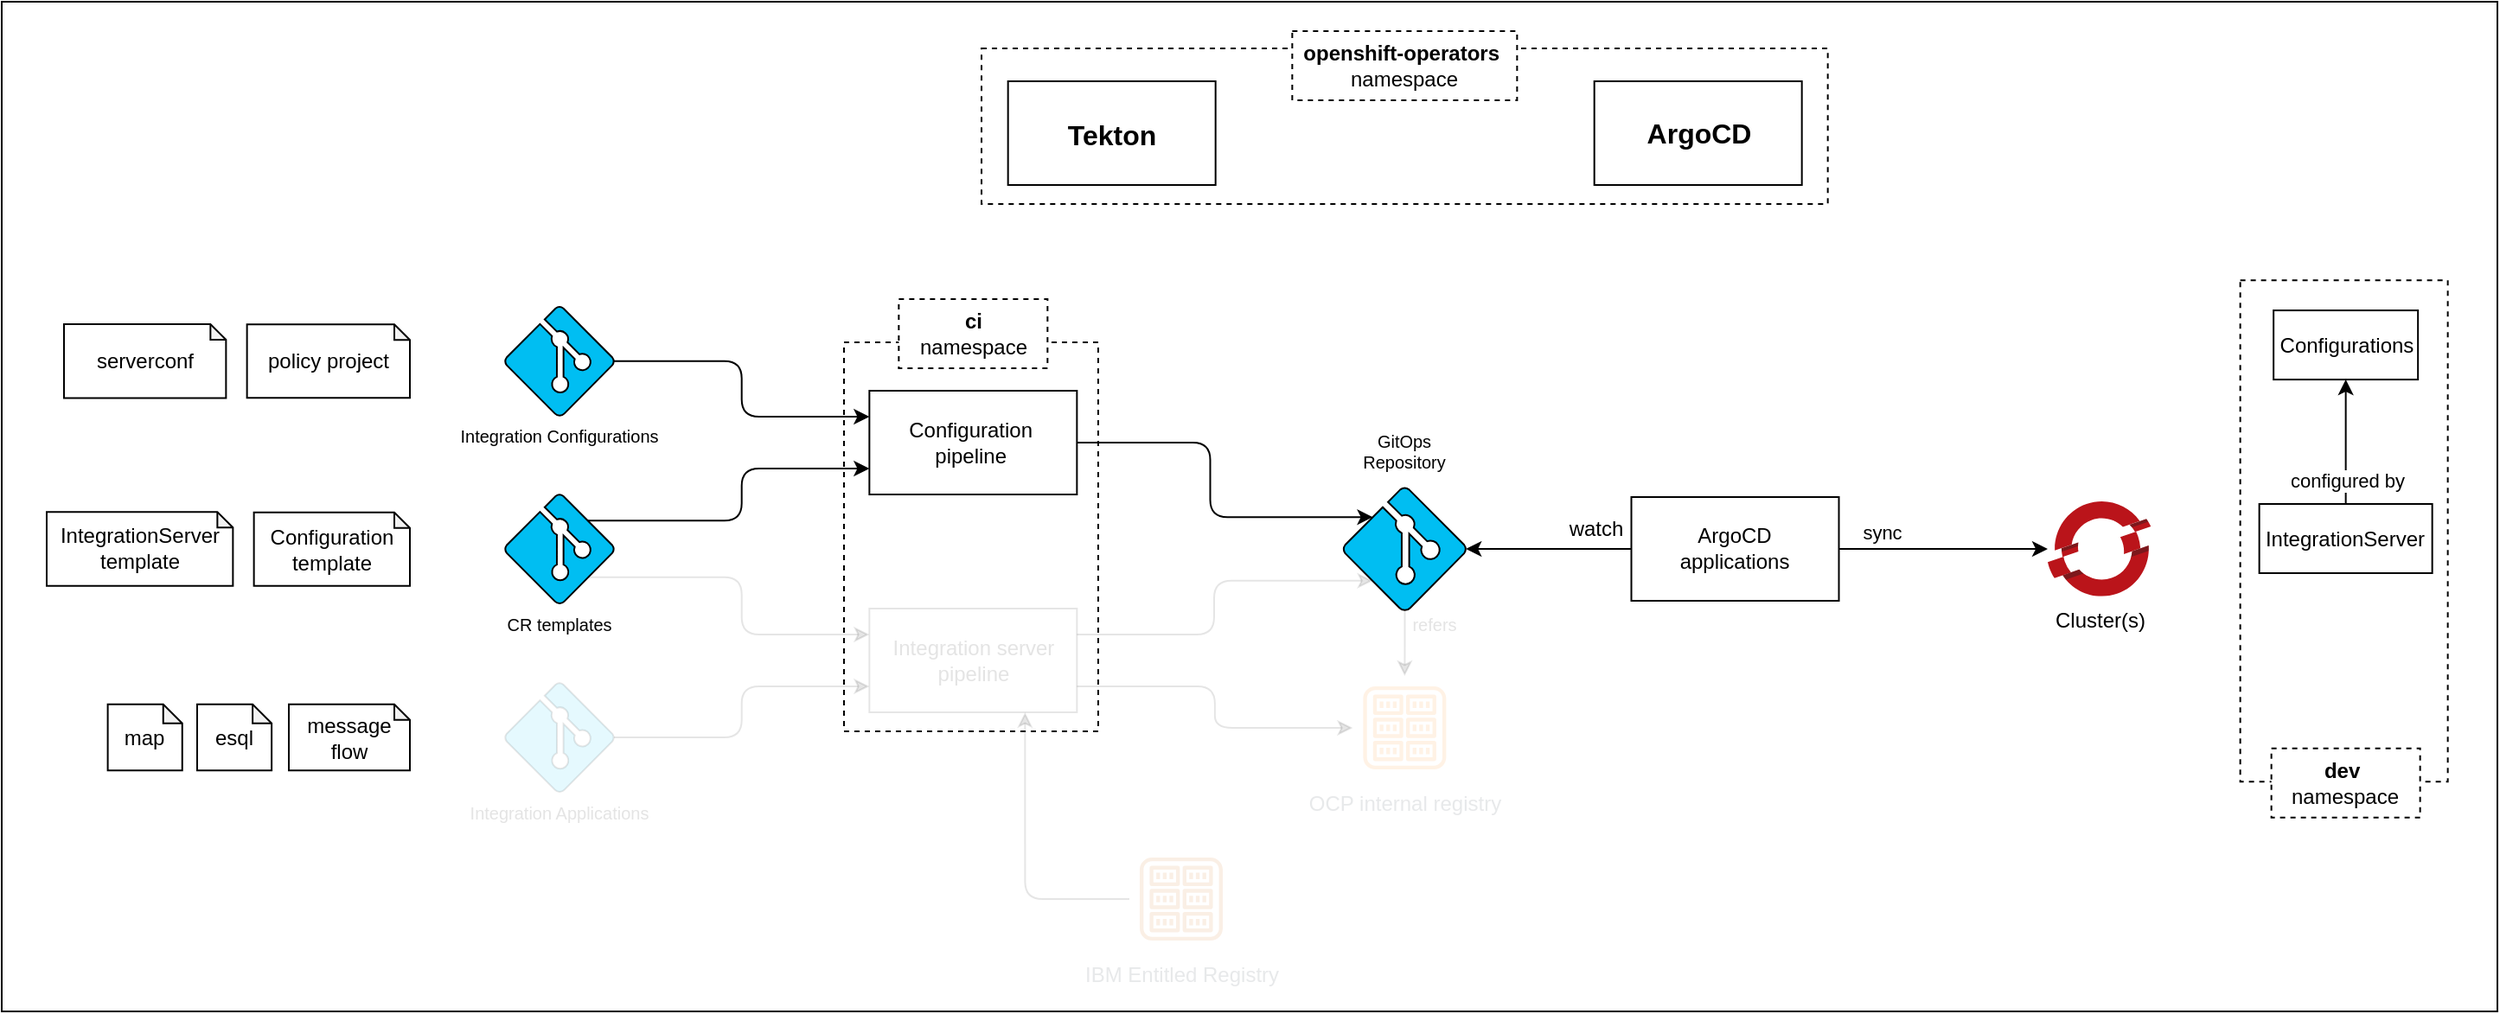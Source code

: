 <mxfile version="13.7.9" type="device"><diagram id="y4Npf84sFNT_zSaNWybv" name="Page-1"><mxGraphModel dx="2514" dy="637" grid="0" gridSize="10" guides="1" tooltips="1" connect="1" arrows="1" fold="1" page="1" pageScale="1" pageWidth="1169" pageHeight="827" math="0" shadow="0"><root><mxCell id="0"/><mxCell id="1" parent="0"/><mxCell id="p0zIint-GtP8a0dcS22a-36" value="" style="group" parent="1" vertex="1" connectable="0"><mxGeometry x="447" y="958" width="1443" height="584" as="geometry"/></mxCell><mxCell id="p0zIint-GtP8a0dcS22a-35" value="" style="rounded=0;whiteSpace=wrap;html=1;fillColor=none;" parent="p0zIint-GtP8a0dcS22a-36" vertex="1"><mxGeometry width="1443" height="584" as="geometry"/></mxCell><mxCell id="9tkTMFBo7f2N9bZobKJJ-46" value="" style="rounded=0;whiteSpace=wrap;html=1;labelBackgroundColor=none;strokeColor=#000000;fontSize=10;fillColor=none;dashed=1;" parent="p0zIint-GtP8a0dcS22a-36" vertex="1"><mxGeometry x="487" y="197" width="147" height="225" as="geometry"/></mxCell><mxCell id="HI1UlYrGFAeUCfRMkIcx-2" value="" style="rounded=0;whiteSpace=wrap;html=1;fillColor=none;dashed=1;" parent="p0zIint-GtP8a0dcS22a-36" vertex="1"><mxGeometry x="566.52" y="27" width="489.32" height="90" as="geometry"/></mxCell><mxCell id="HI1UlYrGFAeUCfRMkIcx-4" value="" style="rounded=0;whiteSpace=wrap;html=1;strokeWidth=1;fontSize=12;fontColor=#000000;fillColor=none;" parent="p0zIint-GtP8a0dcS22a-36" vertex="1"><mxGeometry x="581.84" y="46.01" width="120" height="60" as="geometry"/></mxCell><mxCell id="HI1UlYrGFAeUCfRMkIcx-5" value="" style="rounded=0;whiteSpace=wrap;html=1;strokeWidth=1;fontSize=12;fontColor=#000000;fillColor=none;" parent="p0zIint-GtP8a0dcS22a-36" vertex="1"><mxGeometry x="920.84" y="46.01" width="120" height="60" as="geometry"/></mxCell><mxCell id="HI1UlYrGFAeUCfRMkIcx-15" value="ArgoCD&lt;br&gt;applications" style="rounded=0;whiteSpace=wrap;html=1;strokeWidth=1;fontSize=12;fontColor=#000000;fillColor=none;" parent="p0zIint-GtP8a0dcS22a-36" vertex="1"><mxGeometry x="942.25" y="286.496" width="120" height="60" as="geometry"/></mxCell><mxCell id="HI1UlYrGFAeUCfRMkIcx-17" value="Tekton" style="text;html=1;strokeColor=none;align=center;verticalAlign=middle;whiteSpace=wrap;rounded=0;fontSize=16;fontColor=#000000;fontStyle=1;" parent="p0zIint-GtP8a0dcS22a-36" vertex="1"><mxGeometry x="621.52" y="67" width="40" height="20" as="geometry"/></mxCell><mxCell id="HI1UlYrGFAeUCfRMkIcx-18" value="ArgoCD" style="text;html=1;strokeColor=none;align=center;verticalAlign=middle;whiteSpace=wrap;rounded=0;fontSize=16;fontColor=#000000;fontStyle=1;" parent="p0zIint-GtP8a0dcS22a-36" vertex="1"><mxGeometry x="936.59" y="66.01" width="88.5" height="20" as="geometry"/></mxCell><mxCell id="HI1UlYrGFAeUCfRMkIcx-37" value="watch" style="text;html=1;strokeColor=none;align=center;verticalAlign=middle;whiteSpace=wrap;rounded=0;fontSize=12;rotation=0;" parent="p0zIint-GtP8a0dcS22a-36" vertex="1"><mxGeometry x="902.25" y="295.14" width="40" height="20" as="geometry"/></mxCell><mxCell id="HI1UlYrGFAeUCfRMkIcx-40" value="&lt;b&gt;ci&lt;/b&gt; &lt;br&gt;namespace" style="text;html=1;align=center;verticalAlign=middle;whiteSpace=wrap;rounded=0;dashed=1;labelBackgroundColor=none;strokeColor=#000000;fillColor=#ffffff;" parent="p0zIint-GtP8a0dcS22a-36" vertex="1"><mxGeometry x="518.68" y="172" width="86" height="40" as="geometry"/></mxCell><mxCell id="HI1UlYrGFAeUCfRMkIcx-65" value="&lt;b&gt;openshift-operators&lt;/b&gt;&amp;nbsp;&lt;br&gt;namespace" style="text;html=1;align=center;verticalAlign=middle;whiteSpace=wrap;rounded=0;dashed=1;labelBackgroundColor=none;strokeColor=#000000;fillColor=#ffffff;" parent="p0zIint-GtP8a0dcS22a-36" vertex="1"><mxGeometry x="746.18" y="17" width="130" height="40" as="geometry"/></mxCell><mxCell id="9tkTMFBo7f2N9bZobKJJ-18" value="Integration Applications" style="verticalLabelPosition=bottom;html=1;verticalAlign=top;align=center;fillColor=#00BEF2;shape=mxgraph.azure.git_repository;fontSize=10;textOpacity=10;opacity=10;" parent="p0zIint-GtP8a0dcS22a-36" vertex="1"><mxGeometry x="291" y="394.004" width="62.992" height="62.992" as="geometry"/></mxCell><mxCell id="9tkTMFBo7f2N9bZobKJJ-22" value="" style="verticalLabelPosition=bottom;html=1;verticalAlign=top;align=center;fillColor=#00BEF2;shape=mxgraph.azure.git_repository;fontSize=10;labelBackgroundColor=#ffffff;textOpacity=10;" parent="p0zIint-GtP8a0dcS22a-36" vertex="1"><mxGeometry x="775.75" y="281.063" width="70.866" height="70.866" as="geometry"/></mxCell><mxCell id="HI1UlYrGFAeUCfRMkIcx-12" style="edgeStyle=orthogonalEdgeStyle;rounded=0;orthogonalLoop=1;jettySize=auto;html=1;fontSize=12;fontColor=#000000;entryX=1;entryY=0.5;entryDx=0;entryDy=0;entryPerimeter=0;exitX=0;exitY=0.5;exitDx=0;exitDy=0;" parent="p0zIint-GtP8a0dcS22a-36" source="HI1UlYrGFAeUCfRMkIcx-15" target="9tkTMFBo7f2N9bZobKJJ-22" edge="1"><mxGeometry relative="1" as="geometry"><mxPoint x="855.85" y="281.95" as="targetPoint"/><Array as="points"/></mxGeometry></mxCell><mxCell id="9tkTMFBo7f2N9bZobKJJ-24" value="OCP internal registry" style="outlineConnect=0;fontColor=#232F3E;gradientColor=none;dashed=0;verticalLabelPosition=bottom;verticalAlign=top;align=center;html=1;fontSize=12;fontStyle=0;aspect=fixed;shape=mxgraph.aws4.resourceIcon;resIcon=mxgraph.aws4.registry;fillColor=none;strokeColor=#FF8000;opacity=10;textOpacity=10;" parent="p0zIint-GtP8a0dcS22a-36" vertex="1"><mxGeometry x="781.18" y="390" width="60" height="60" as="geometry"/></mxCell><mxCell id="HI1UlYrGFAeUCfRMkIcx-73" style="edgeStyle=orthogonalEdgeStyle;rounded=0;orthogonalLoop=1;jettySize=auto;html=1;textOpacity=10;opacity=10;" parent="p0zIint-GtP8a0dcS22a-36" source="9tkTMFBo7f2N9bZobKJJ-22" target="9tkTMFBo7f2N9bZobKJJ-24" edge="1"><mxGeometry relative="1" as="geometry"><mxPoint x="805.75" y="317.16" as="sourcePoint"/><mxPoint x="805.75" y="382.66" as="targetPoint"/></mxGeometry></mxCell><mxCell id="9tkTMFBo7f2N9bZobKJJ-17" value="refers" style="edgeLabel;html=1;align=center;verticalAlign=middle;resizable=0;points=[];fontSize=10;labelBackgroundColor=#ffffff;textOpacity=10;" parent="HI1UlYrGFAeUCfRMkIcx-73" vertex="1" connectable="0"><mxGeometry x="0.122" y="-1" relative="1" as="geometry"><mxPoint x="17.79" y="-13.29" as="offset"/></mxGeometry></mxCell><mxCell id="9tkTMFBo7f2N9bZobKJJ-27" value="Cluster(s)" style="aspect=fixed;html=1;points=[];align=center;image;fontSize=12;image=img/lib/mscae/OpenShift.svg;strokeColor=#000000;fillColor=#5F0101;" parent="p0zIint-GtP8a0dcS22a-36" vertex="1"><mxGeometry x="1183" y="289.061" width="59.65" height="54.87" as="geometry"/></mxCell><mxCell id="HI1UlYrGFAeUCfRMkIcx-13" style="edgeStyle=orthogonalEdgeStyle;rounded=0;orthogonalLoop=1;jettySize=auto;html=1;" parent="p0zIint-GtP8a0dcS22a-36" source="HI1UlYrGFAeUCfRMkIcx-15" target="9tkTMFBo7f2N9bZobKJJ-27" edge="1"><mxGeometry relative="1" as="geometry"><mxPoint x="1177.82" y="282.16" as="targetPoint"/></mxGeometry></mxCell><mxCell id="HI1UlYrGFAeUCfRMkIcx-14" value="sync" style="edgeLabel;html=1;align=center;verticalAlign=middle;resizable=0;points=[];" parent="HI1UlYrGFAeUCfRMkIcx-13" vertex="1" connectable="0"><mxGeometry x="0.232" y="-1" relative="1" as="geometry"><mxPoint x="-50.25" y="-11" as="offset"/></mxGeometry></mxCell><mxCell id="9tkTMFBo7f2N9bZobKJJ-28" value="IBM Entitled Registry" style="outlineConnect=0;fontColor=#232F3E;gradientColor=none;dashed=0;verticalLabelPosition=bottom;verticalAlign=top;align=center;html=1;fontSize=12;fontStyle=0;aspect=fixed;shape=mxgraph.aws4.resourceIcon;resIcon=mxgraph.aws4.registry;fillColor=none;strokeColor=#CC6600;textOpacity=10;opacity=10;" parent="p0zIint-GtP8a0dcS22a-36" vertex="1"><mxGeometry x="652" y="489" width="60" height="60" as="geometry"/></mxCell><mxCell id="9tkTMFBo7f2N9bZobKJJ-35" value="GitOps Repository" style="text;html=1;strokeColor=none;fillColor=none;align=center;verticalAlign=middle;whiteSpace=wrap;rounded=0;labelBackgroundColor=#ffffff;fontSize=10;" parent="p0zIint-GtP8a0dcS22a-36" vertex="1"><mxGeometry x="791.18" y="250" width="40" height="20" as="geometry"/></mxCell><mxCell id="p0zIint-GtP8a0dcS22a-18" value="" style="endArrow=classic;html=1;edgeStyle=orthogonalEdgeStyle;exitX=1;exitY=0.5;exitDx=0;exitDy=0;entryX=0.24;entryY=0.24;entryDx=0;entryDy=0;entryPerimeter=0;endFill=1;" parent="p0zIint-GtP8a0dcS22a-36" source="HI1UlYrGFAeUCfRMkIcx-36" target="9tkTMFBo7f2N9bZobKJJ-22" edge="1"><mxGeometry width="50" height="50" relative="1" as="geometry"><mxPoint x="682" y="323" as="sourcePoint"/><mxPoint x="732" y="273" as="targetPoint"/></mxGeometry></mxCell><mxCell id="p0zIint-GtP8a0dcS22a-19" value="" style="endArrow=classic;html=1;edgeStyle=orthogonalEdgeStyle;exitX=1;exitY=0.25;exitDx=0;exitDy=0;entryX=0.24;entryY=0.76;entryDx=0;entryDy=0;entryPerimeter=0;endFill=1;textOpacity=10;opacity=10;" parent="p0zIint-GtP8a0dcS22a-36" source="HI1UlYrGFAeUCfRMkIcx-44" target="9tkTMFBo7f2N9bZobKJJ-22" edge="1"><mxGeometry width="50" height="50" relative="1" as="geometry"><mxPoint x="672" y="390" as="sourcePoint"/><mxPoint x="766" y="312" as="targetPoint"/><Array as="points"><mxPoint x="701" y="366"/><mxPoint x="701" y="335"/></Array></mxGeometry></mxCell><mxCell id="p0zIint-GtP8a0dcS22a-20" value="" style="endArrow=classic;html=1;edgeStyle=orthogonalEdgeStyle;entryX=0;entryY=0.75;entryDx=0;entryDy=0;exitX=1;exitY=0.5;exitDx=0;exitDy=0;exitPerimeter=0;startArrow=none;startFill=0;endFill=1;textOpacity=10;opacity=10;" parent="p0zIint-GtP8a0dcS22a-36" source="9tkTMFBo7f2N9bZobKJJ-18" target="HI1UlYrGFAeUCfRMkIcx-44" edge="1"><mxGeometry width="50" height="50" relative="1" as="geometry"><mxPoint x="347" y="582" as="sourcePoint"/><mxPoint x="397" y="532" as="targetPoint"/></mxGeometry></mxCell><mxCell id="p0zIint-GtP8a0dcS22a-24" value="" style="endArrow=classic;html=1;edgeStyle=orthogonalEdgeStyle;exitX=1;exitY=0.75;exitDx=0;exitDy=0;endFill=1;textOpacity=10;opacity=10;" parent="p0zIint-GtP8a0dcS22a-36" source="HI1UlYrGFAeUCfRMkIcx-44" target="9tkTMFBo7f2N9bZobKJJ-24" edge="1"><mxGeometry width="50" height="50" relative="1" as="geometry"><mxPoint x="686" y="447" as="sourcePoint"/><mxPoint x="736" y="397" as="targetPoint"/></mxGeometry></mxCell><mxCell id="p0zIint-GtP8a0dcS22a-25" value="" style="endArrow=classic;html=1;edgeStyle=orthogonalEdgeStyle;entryX=0.75;entryY=1;entryDx=0;entryDy=0;startArrow=none;startFill=0;endFill=1;textOpacity=10;opacity=10;" parent="p0zIint-GtP8a0dcS22a-36" source="9tkTMFBo7f2N9bZobKJJ-28" target="HI1UlYrGFAeUCfRMkIcx-44" edge="1"><mxGeometry width="50" height="50" relative="1" as="geometry"><mxPoint x="543" y="537" as="sourcePoint"/><mxPoint x="593" y="487" as="targetPoint"/></mxGeometry></mxCell><mxCell id="p0zIint-GtP8a0dcS22a-26" value="" style="group" parent="p0zIint-GtP8a0dcS22a-36" vertex="1" connectable="0"><mxGeometry x="1294.32" y="161.166" width="120" height="310.66" as="geometry"/></mxCell><mxCell id="HI1UlYrGFAeUCfRMkIcx-7" value="" style="rounded=0;whiteSpace=wrap;html=1;fillColor=none;dashed=1;" parent="p0zIint-GtP8a0dcS22a-26" vertex="1"><mxGeometry width="120" height="290" as="geometry"/></mxCell><mxCell id="HI1UlYrGFAeUCfRMkIcx-32" value="IntegrationServer" style="rounded=0;whiteSpace=wrap;html=1;fillColor=none;" parent="p0zIint-GtP8a0dcS22a-26" vertex="1"><mxGeometry x="11" y="129.34" width="100" height="40" as="geometry"/></mxCell><mxCell id="HI1UlYrGFAeUCfRMkIcx-35" value="Configurations" style="rounded=0;whiteSpace=wrap;html=1;fillColor=#ffffff;" parent="p0zIint-GtP8a0dcS22a-26" vertex="1"><mxGeometry x="19.25" y="17.37" width="83.5" height="40" as="geometry"/></mxCell><mxCell id="HI1UlYrGFAeUCfRMkIcx-75" style="edgeStyle=orthogonalEdgeStyle;rounded=0;orthogonalLoop=1;jettySize=auto;html=1;entryX=0.5;entryY=1;entryDx=0;entryDy=0;" parent="p0zIint-GtP8a0dcS22a-26" source="HI1UlYrGFAeUCfRMkIcx-32" target="HI1UlYrGFAeUCfRMkIcx-35" edge="1"><mxGeometry relative="1" as="geometry"/></mxCell><mxCell id="9tkTMFBo7f2N9bZobKJJ-10" value="configured by" style="edgeLabel;html=1;align=center;verticalAlign=middle;resizable=0;points=[];" parent="HI1UlYrGFAeUCfRMkIcx-75" vertex="1" connectable="0"><mxGeometry x="-0.297" relative="1" as="geometry"><mxPoint y="11.27" as="offset"/></mxGeometry></mxCell><mxCell id="HI1UlYrGFAeUCfRMkIcx-41" value="&lt;b&gt;dev&lt;/b&gt;&amp;nbsp;&lt;br&gt;namespace" style="text;html=1;align=center;verticalAlign=middle;whiteSpace=wrap;rounded=0;dashed=1;labelBackgroundColor=none;strokeColor=#000000;fillColor=#ffffff;" parent="p0zIint-GtP8a0dcS22a-26" vertex="1"><mxGeometry x="18" y="270.66" width="86" height="40" as="geometry"/></mxCell><mxCell id="HI1UlYrGFAeUCfRMkIcx-27" value="serverconf" style="shape=note;whiteSpace=wrap;html=1;backgroundOutline=1;darkOpacity=0.05;fillColor=none;size=9;" parent="p0zIint-GtP8a0dcS22a-36" vertex="1"><mxGeometry x="36.0" y="186.515" width="93.68" height="42.71" as="geometry"/></mxCell><mxCell id="HI1UlYrGFAeUCfRMkIcx-31" value="policy project" style="shape=note;whiteSpace=wrap;html=1;backgroundOutline=1;darkOpacity=0.05;fillColor=none;size=9;" parent="p0zIint-GtP8a0dcS22a-36" vertex="1"><mxGeometry x="141.82" y="186.62" width="94.18" height="42.5" as="geometry"/></mxCell><mxCell id="p0zIint-GtP8a0dcS22a-32" value="" style="group" parent="p0zIint-GtP8a0dcS22a-36" vertex="1" connectable="0"><mxGeometry x="26" y="295.136" width="210.0" height="42.72" as="geometry"/></mxCell><mxCell id="p0zIint-GtP8a0dcS22a-29" value="IntegrationServer&lt;br&gt;template" style="shape=note;whiteSpace=wrap;html=1;backgroundOutline=1;darkOpacity=0.05;fillColor=none;size=9;" parent="p0zIint-GtP8a0dcS22a-32" vertex="1"><mxGeometry width="107.68" height="42.71" as="geometry"/></mxCell><mxCell id="p0zIint-GtP8a0dcS22a-30" value="Configuration&lt;br&gt;template" style="shape=note;whiteSpace=wrap;html=1;backgroundOutline=1;darkOpacity=0.05;fillColor=none;size=9;" parent="p0zIint-GtP8a0dcS22a-32" vertex="1"><mxGeometry x="119.82" y="0.22" width="90.18" height="42.5" as="geometry"/></mxCell><mxCell id="p0zIint-GtP8a0dcS22a-33" value="" style="group" parent="p0zIint-GtP8a0dcS22a-36" vertex="1" connectable="0"><mxGeometry x="291" y="176.374" width="62.992" height="171.618" as="geometry"/></mxCell><mxCell id="9tkTMFBo7f2N9bZobKJJ-30" value="Integration Configurations" style="verticalLabelPosition=bottom;html=1;verticalAlign=top;align=center;fillColor=#00BEF2;shape=mxgraph.azure.git_repository;fontSize=10;" parent="p0zIint-GtP8a0dcS22a-33" vertex="1"><mxGeometry width="62.992" height="62.992" as="geometry"/></mxCell><mxCell id="p0zIint-GtP8a0dcS22a-1" value="CR templates" style="verticalLabelPosition=bottom;html=1;verticalAlign=top;align=center;fillColor=#00BEF2;shape=mxgraph.azure.git_repository;fontSize=10;" parent="p0zIint-GtP8a0dcS22a-33" vertex="1"><mxGeometry y="108.626" width="62.992" height="62.992" as="geometry"/></mxCell><mxCell id="HI1UlYrGFAeUCfRMkIcx-44" value="Integration server&lt;br&gt;pipeline" style="rounded=0;whiteSpace=wrap;html=1;strokeWidth=1;fontSize=12;fontColor=#000000;fillColor=none;textOpacity=10;opacity=10;" parent="p0zIint-GtP8a0dcS22a-36" vertex="1"><mxGeometry x="501.68" y="350.996" width="120" height="60" as="geometry"/></mxCell><mxCell id="p0zIint-GtP8a0dcS22a-21" value="" style="endArrow=classic;html=1;edgeStyle=orthogonalEdgeStyle;exitX=0.76;exitY=0.76;exitDx=0;exitDy=0;exitPerimeter=0;entryX=0;entryY=0.25;entryDx=0;entryDy=0;endFill=1;opacity=10;" parent="p0zIint-GtP8a0dcS22a-36" source="p0zIint-GtP8a0dcS22a-1" target="HI1UlYrGFAeUCfRMkIcx-44" edge="1"><mxGeometry width="50" height="50" relative="1" as="geometry"><mxPoint x="402" y="375" as="sourcePoint"/><mxPoint x="452" y="325" as="targetPoint"/></mxGeometry></mxCell><mxCell id="HI1UlYrGFAeUCfRMkIcx-36" value="Configuration&amp;nbsp;&lt;br&gt;pipeline&amp;nbsp;" style="rounded=0;whiteSpace=wrap;html=1;strokeWidth=1;fontSize=12;fontColor=#000000;fillColor=none;" parent="p0zIint-GtP8a0dcS22a-36" vertex="1"><mxGeometry x="501.68" y="225.003" width="120" height="60" as="geometry"/></mxCell><mxCell id="p0zIint-GtP8a0dcS22a-16" value="" style="endArrow=classic;html=1;edgeStyle=orthogonalEdgeStyle;entryX=0;entryY=0.25;entryDx=0;entryDy=0;exitX=1;exitY=0.5;exitDx=0;exitDy=0;exitPerimeter=0;endFill=1;" parent="p0zIint-GtP8a0dcS22a-36" source="9tkTMFBo7f2N9bZobKJJ-30" target="HI1UlYrGFAeUCfRMkIcx-36" edge="1"><mxGeometry width="50" height="50" relative="1" as="geometry"><mxPoint x="384" y="409" as="sourcePoint"/><mxPoint x="439" y="282" as="targetPoint"/></mxGeometry></mxCell><mxCell id="p0zIint-GtP8a0dcS22a-17" value="" style="endArrow=classic;html=1;edgeStyle=orthogonalEdgeStyle;entryX=0;entryY=0.75;entryDx=0;entryDy=0;exitX=0.76;exitY=0.24;exitDx=0;exitDy=0;exitPerimeter=0;endFill=1;" parent="p0zIint-GtP8a0dcS22a-36" source="p0zIint-GtP8a0dcS22a-1" target="HI1UlYrGFAeUCfRMkIcx-36" edge="1"><mxGeometry width="50" height="50" relative="1" as="geometry"><mxPoint x="355" y="307" as="sourcePoint"/><mxPoint x="451" y="295" as="targetPoint"/></mxGeometry></mxCell><mxCell id="HI1UlYrGFAeUCfRMkIcx-29" value="esql" style="shape=note;whiteSpace=wrap;html=1;backgroundOutline=1;darkOpacity=0.05;size=11;fillColor=none;" parent="p0zIint-GtP8a0dcS22a-36" vertex="1"><mxGeometry x="113.0" y="406.365" width="43.06" height="38.27" as="geometry"/></mxCell><mxCell id="HI1UlYrGFAeUCfRMkIcx-30" value="message flow" style="shape=note;whiteSpace=wrap;html=1;backgroundOutline=1;darkOpacity=0.05;size=9;fillColor=none;" parent="p0zIint-GtP8a0dcS22a-36" vertex="1"><mxGeometry x="166.0" y="406.365" width="70" height="38.27" as="geometry"/></mxCell><mxCell id="9tkTMFBo7f2N9bZobKJJ-9" value="map" style="shape=note;whiteSpace=wrap;html=1;backgroundOutline=1;darkOpacity=0.05;size=11;fillColor=none;" parent="p0zIint-GtP8a0dcS22a-36" vertex="1"><mxGeometry x="61.31" y="406.365" width="43.06" height="38.27" as="geometry"/></mxCell></root></mxGraphModel></diagram></mxfile>